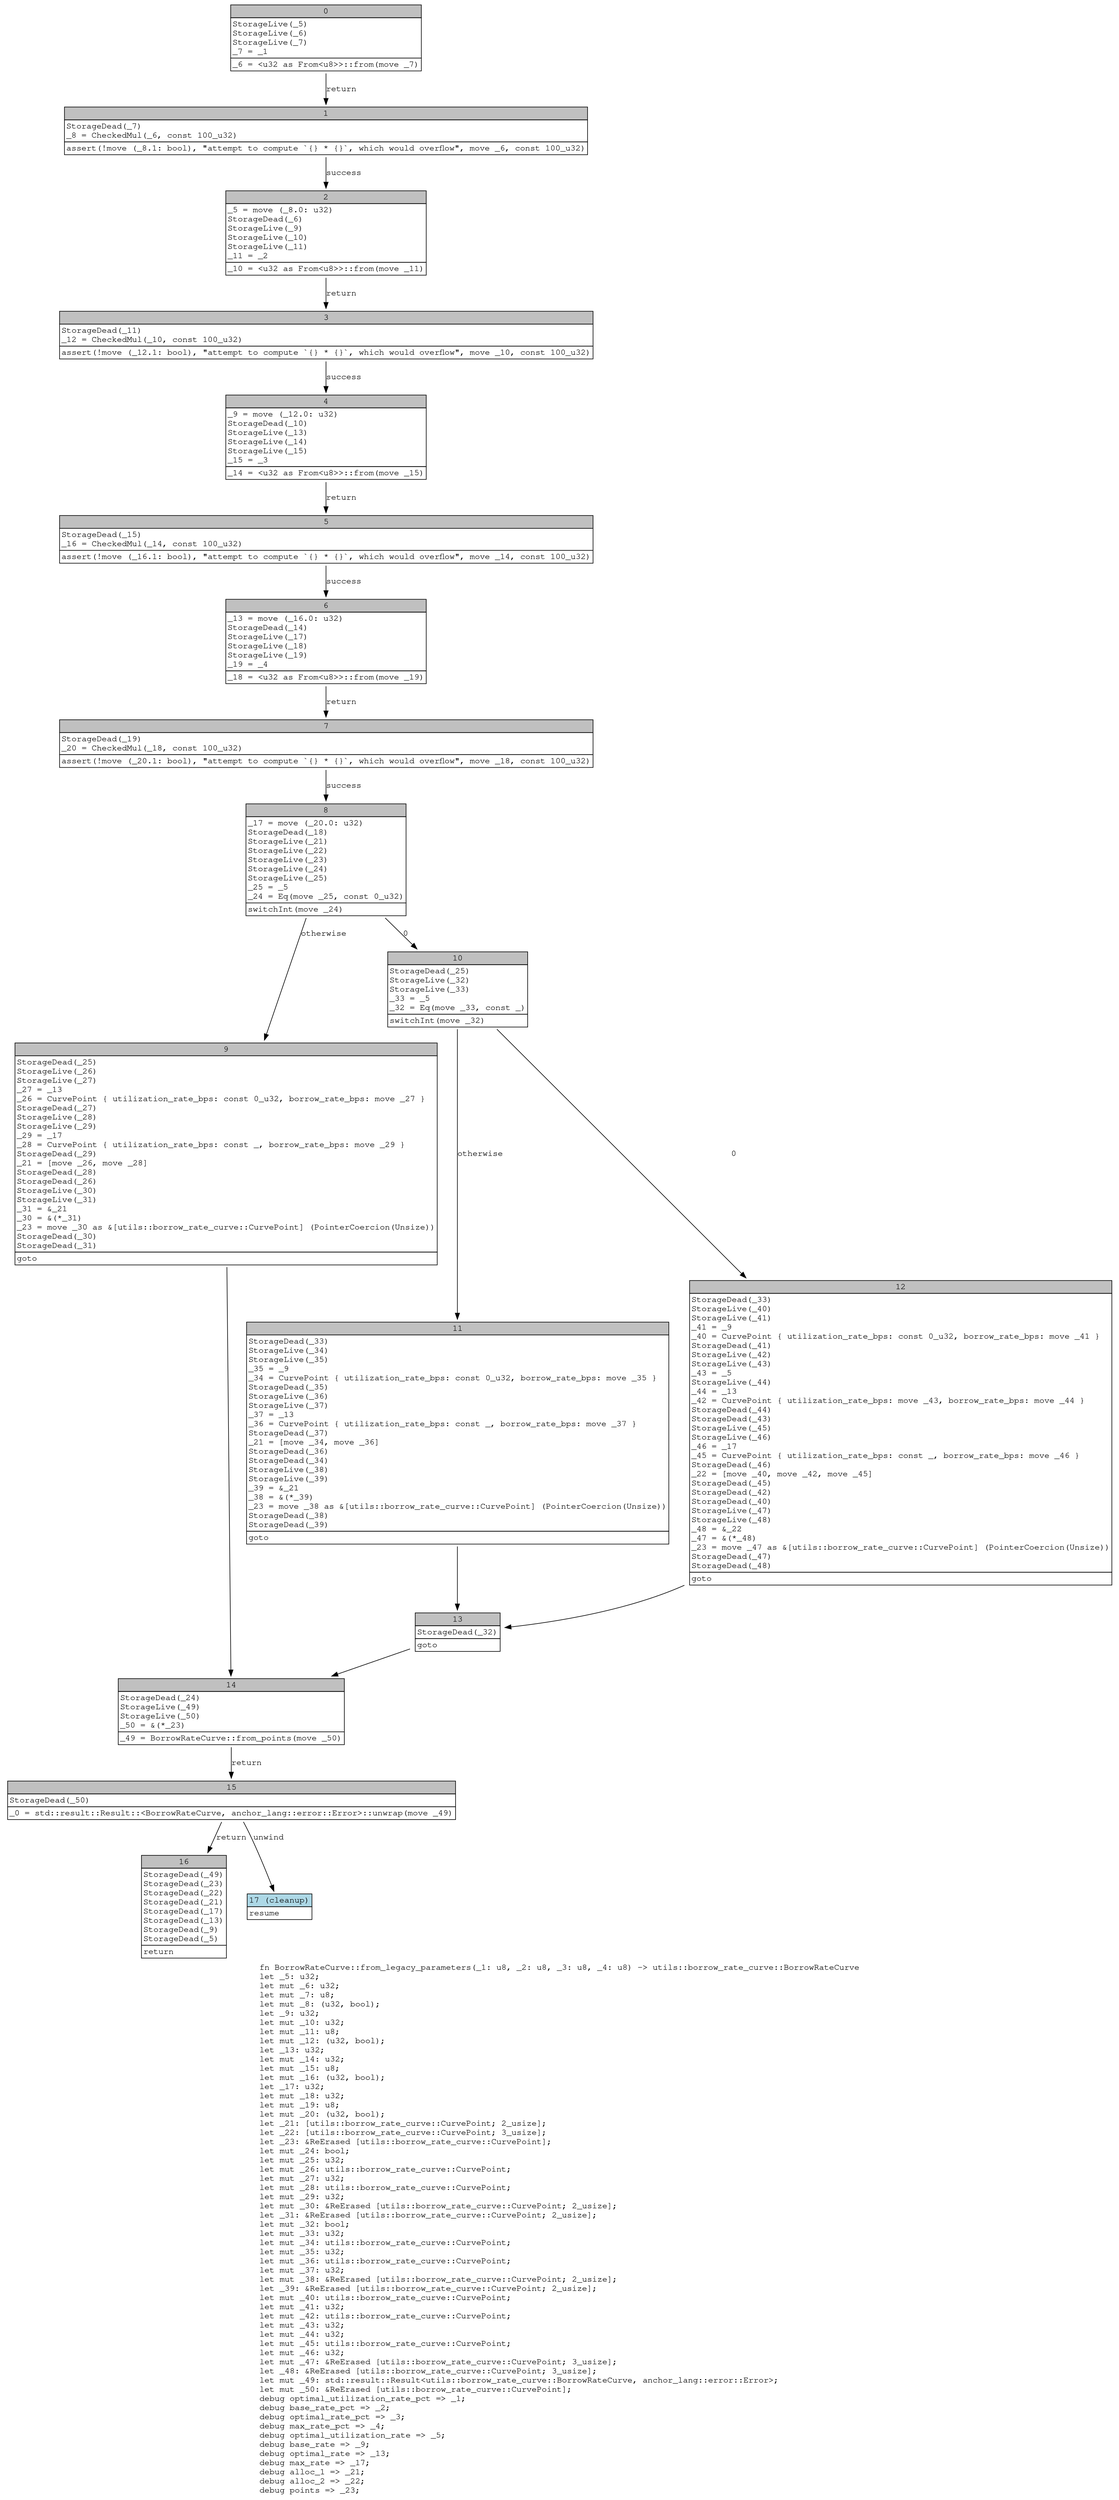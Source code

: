 digraph Mir_0_2218 {
    graph [fontname="Courier, monospace"];
    node [fontname="Courier, monospace"];
    edge [fontname="Courier, monospace"];
    label=<fn BorrowRateCurve::from_legacy_parameters(_1: u8, _2: u8, _3: u8, _4: u8) -&gt; utils::borrow_rate_curve::BorrowRateCurve<br align="left"/>let _5: u32;<br align="left"/>let mut _6: u32;<br align="left"/>let mut _7: u8;<br align="left"/>let mut _8: (u32, bool);<br align="left"/>let _9: u32;<br align="left"/>let mut _10: u32;<br align="left"/>let mut _11: u8;<br align="left"/>let mut _12: (u32, bool);<br align="left"/>let _13: u32;<br align="left"/>let mut _14: u32;<br align="left"/>let mut _15: u8;<br align="left"/>let mut _16: (u32, bool);<br align="left"/>let _17: u32;<br align="left"/>let mut _18: u32;<br align="left"/>let mut _19: u8;<br align="left"/>let mut _20: (u32, bool);<br align="left"/>let _21: [utils::borrow_rate_curve::CurvePoint; 2_usize];<br align="left"/>let _22: [utils::borrow_rate_curve::CurvePoint; 3_usize];<br align="left"/>let _23: &amp;ReErased [utils::borrow_rate_curve::CurvePoint];<br align="left"/>let mut _24: bool;<br align="left"/>let mut _25: u32;<br align="left"/>let mut _26: utils::borrow_rate_curve::CurvePoint;<br align="left"/>let mut _27: u32;<br align="left"/>let mut _28: utils::borrow_rate_curve::CurvePoint;<br align="left"/>let mut _29: u32;<br align="left"/>let mut _30: &amp;ReErased [utils::borrow_rate_curve::CurvePoint; 2_usize];<br align="left"/>let _31: &amp;ReErased [utils::borrow_rate_curve::CurvePoint; 2_usize];<br align="left"/>let mut _32: bool;<br align="left"/>let mut _33: u32;<br align="left"/>let mut _34: utils::borrow_rate_curve::CurvePoint;<br align="left"/>let mut _35: u32;<br align="left"/>let mut _36: utils::borrow_rate_curve::CurvePoint;<br align="left"/>let mut _37: u32;<br align="left"/>let mut _38: &amp;ReErased [utils::borrow_rate_curve::CurvePoint; 2_usize];<br align="left"/>let _39: &amp;ReErased [utils::borrow_rate_curve::CurvePoint; 2_usize];<br align="left"/>let mut _40: utils::borrow_rate_curve::CurvePoint;<br align="left"/>let mut _41: u32;<br align="left"/>let mut _42: utils::borrow_rate_curve::CurvePoint;<br align="left"/>let mut _43: u32;<br align="left"/>let mut _44: u32;<br align="left"/>let mut _45: utils::borrow_rate_curve::CurvePoint;<br align="left"/>let mut _46: u32;<br align="left"/>let mut _47: &amp;ReErased [utils::borrow_rate_curve::CurvePoint; 3_usize];<br align="left"/>let _48: &amp;ReErased [utils::borrow_rate_curve::CurvePoint; 3_usize];<br align="left"/>let mut _49: std::result::Result&lt;utils::borrow_rate_curve::BorrowRateCurve, anchor_lang::error::Error&gt;;<br align="left"/>let mut _50: &amp;ReErased [utils::borrow_rate_curve::CurvePoint];<br align="left"/>debug optimal_utilization_rate_pct =&gt; _1;<br align="left"/>debug base_rate_pct =&gt; _2;<br align="left"/>debug optimal_rate_pct =&gt; _3;<br align="left"/>debug max_rate_pct =&gt; _4;<br align="left"/>debug optimal_utilization_rate =&gt; _5;<br align="left"/>debug base_rate =&gt; _9;<br align="left"/>debug optimal_rate =&gt; _13;<br align="left"/>debug max_rate =&gt; _17;<br align="left"/>debug alloc_1 =&gt; _21;<br align="left"/>debug alloc_2 =&gt; _22;<br align="left"/>debug points =&gt; _23;<br align="left"/>>;
    bb0__0_2218 [shape="none", label=<<table border="0" cellborder="1" cellspacing="0"><tr><td bgcolor="gray" align="center" colspan="1">0</td></tr><tr><td align="left" balign="left">StorageLive(_5)<br/>StorageLive(_6)<br/>StorageLive(_7)<br/>_7 = _1<br/></td></tr><tr><td align="left">_6 = &lt;u32 as From&lt;u8&gt;&gt;::from(move _7)</td></tr></table>>];
    bb1__0_2218 [shape="none", label=<<table border="0" cellborder="1" cellspacing="0"><tr><td bgcolor="gray" align="center" colspan="1">1</td></tr><tr><td align="left" balign="left">StorageDead(_7)<br/>_8 = CheckedMul(_6, const 100_u32)<br/></td></tr><tr><td align="left">assert(!move (_8.1: bool), &quot;attempt to compute `{} * {}`, which would overflow&quot;, move _6, const 100_u32)</td></tr></table>>];
    bb2__0_2218 [shape="none", label=<<table border="0" cellborder="1" cellspacing="0"><tr><td bgcolor="gray" align="center" colspan="1">2</td></tr><tr><td align="left" balign="left">_5 = move (_8.0: u32)<br/>StorageDead(_6)<br/>StorageLive(_9)<br/>StorageLive(_10)<br/>StorageLive(_11)<br/>_11 = _2<br/></td></tr><tr><td align="left">_10 = &lt;u32 as From&lt;u8&gt;&gt;::from(move _11)</td></tr></table>>];
    bb3__0_2218 [shape="none", label=<<table border="0" cellborder="1" cellspacing="0"><tr><td bgcolor="gray" align="center" colspan="1">3</td></tr><tr><td align="left" balign="left">StorageDead(_11)<br/>_12 = CheckedMul(_10, const 100_u32)<br/></td></tr><tr><td align="left">assert(!move (_12.1: bool), &quot;attempt to compute `{} * {}`, which would overflow&quot;, move _10, const 100_u32)</td></tr></table>>];
    bb4__0_2218 [shape="none", label=<<table border="0" cellborder="1" cellspacing="0"><tr><td bgcolor="gray" align="center" colspan="1">4</td></tr><tr><td align="left" balign="left">_9 = move (_12.0: u32)<br/>StorageDead(_10)<br/>StorageLive(_13)<br/>StorageLive(_14)<br/>StorageLive(_15)<br/>_15 = _3<br/></td></tr><tr><td align="left">_14 = &lt;u32 as From&lt;u8&gt;&gt;::from(move _15)</td></tr></table>>];
    bb5__0_2218 [shape="none", label=<<table border="0" cellborder="1" cellspacing="0"><tr><td bgcolor="gray" align="center" colspan="1">5</td></tr><tr><td align="left" balign="left">StorageDead(_15)<br/>_16 = CheckedMul(_14, const 100_u32)<br/></td></tr><tr><td align="left">assert(!move (_16.1: bool), &quot;attempt to compute `{} * {}`, which would overflow&quot;, move _14, const 100_u32)</td></tr></table>>];
    bb6__0_2218 [shape="none", label=<<table border="0" cellborder="1" cellspacing="0"><tr><td bgcolor="gray" align="center" colspan="1">6</td></tr><tr><td align="left" balign="left">_13 = move (_16.0: u32)<br/>StorageDead(_14)<br/>StorageLive(_17)<br/>StorageLive(_18)<br/>StorageLive(_19)<br/>_19 = _4<br/></td></tr><tr><td align="left">_18 = &lt;u32 as From&lt;u8&gt;&gt;::from(move _19)</td></tr></table>>];
    bb7__0_2218 [shape="none", label=<<table border="0" cellborder="1" cellspacing="0"><tr><td bgcolor="gray" align="center" colspan="1">7</td></tr><tr><td align="left" balign="left">StorageDead(_19)<br/>_20 = CheckedMul(_18, const 100_u32)<br/></td></tr><tr><td align="left">assert(!move (_20.1: bool), &quot;attempt to compute `{} * {}`, which would overflow&quot;, move _18, const 100_u32)</td></tr></table>>];
    bb8__0_2218 [shape="none", label=<<table border="0" cellborder="1" cellspacing="0"><tr><td bgcolor="gray" align="center" colspan="1">8</td></tr><tr><td align="left" balign="left">_17 = move (_20.0: u32)<br/>StorageDead(_18)<br/>StorageLive(_21)<br/>StorageLive(_22)<br/>StorageLive(_23)<br/>StorageLive(_24)<br/>StorageLive(_25)<br/>_25 = _5<br/>_24 = Eq(move _25, const 0_u32)<br/></td></tr><tr><td align="left">switchInt(move _24)</td></tr></table>>];
    bb9__0_2218 [shape="none", label=<<table border="0" cellborder="1" cellspacing="0"><tr><td bgcolor="gray" align="center" colspan="1">9</td></tr><tr><td align="left" balign="left">StorageDead(_25)<br/>StorageLive(_26)<br/>StorageLive(_27)<br/>_27 = _13<br/>_26 = CurvePoint { utilization_rate_bps: const 0_u32, borrow_rate_bps: move _27 }<br/>StorageDead(_27)<br/>StorageLive(_28)<br/>StorageLive(_29)<br/>_29 = _17<br/>_28 = CurvePoint { utilization_rate_bps: const _, borrow_rate_bps: move _29 }<br/>StorageDead(_29)<br/>_21 = [move _26, move _28]<br/>StorageDead(_28)<br/>StorageDead(_26)<br/>StorageLive(_30)<br/>StorageLive(_31)<br/>_31 = &amp;_21<br/>_30 = &amp;(*_31)<br/>_23 = move _30 as &amp;[utils::borrow_rate_curve::CurvePoint] (PointerCoercion(Unsize))<br/>StorageDead(_30)<br/>StorageDead(_31)<br/></td></tr><tr><td align="left">goto</td></tr></table>>];
    bb10__0_2218 [shape="none", label=<<table border="0" cellborder="1" cellspacing="0"><tr><td bgcolor="gray" align="center" colspan="1">10</td></tr><tr><td align="left" balign="left">StorageDead(_25)<br/>StorageLive(_32)<br/>StorageLive(_33)<br/>_33 = _5<br/>_32 = Eq(move _33, const _)<br/></td></tr><tr><td align="left">switchInt(move _32)</td></tr></table>>];
    bb11__0_2218 [shape="none", label=<<table border="0" cellborder="1" cellspacing="0"><tr><td bgcolor="gray" align="center" colspan="1">11</td></tr><tr><td align="left" balign="left">StorageDead(_33)<br/>StorageLive(_34)<br/>StorageLive(_35)<br/>_35 = _9<br/>_34 = CurvePoint { utilization_rate_bps: const 0_u32, borrow_rate_bps: move _35 }<br/>StorageDead(_35)<br/>StorageLive(_36)<br/>StorageLive(_37)<br/>_37 = _13<br/>_36 = CurvePoint { utilization_rate_bps: const _, borrow_rate_bps: move _37 }<br/>StorageDead(_37)<br/>_21 = [move _34, move _36]<br/>StorageDead(_36)<br/>StorageDead(_34)<br/>StorageLive(_38)<br/>StorageLive(_39)<br/>_39 = &amp;_21<br/>_38 = &amp;(*_39)<br/>_23 = move _38 as &amp;[utils::borrow_rate_curve::CurvePoint] (PointerCoercion(Unsize))<br/>StorageDead(_38)<br/>StorageDead(_39)<br/></td></tr><tr><td align="left">goto</td></tr></table>>];
    bb12__0_2218 [shape="none", label=<<table border="0" cellborder="1" cellspacing="0"><tr><td bgcolor="gray" align="center" colspan="1">12</td></tr><tr><td align="left" balign="left">StorageDead(_33)<br/>StorageLive(_40)<br/>StorageLive(_41)<br/>_41 = _9<br/>_40 = CurvePoint { utilization_rate_bps: const 0_u32, borrow_rate_bps: move _41 }<br/>StorageDead(_41)<br/>StorageLive(_42)<br/>StorageLive(_43)<br/>_43 = _5<br/>StorageLive(_44)<br/>_44 = _13<br/>_42 = CurvePoint { utilization_rate_bps: move _43, borrow_rate_bps: move _44 }<br/>StorageDead(_44)<br/>StorageDead(_43)<br/>StorageLive(_45)<br/>StorageLive(_46)<br/>_46 = _17<br/>_45 = CurvePoint { utilization_rate_bps: const _, borrow_rate_bps: move _46 }<br/>StorageDead(_46)<br/>_22 = [move _40, move _42, move _45]<br/>StorageDead(_45)<br/>StorageDead(_42)<br/>StorageDead(_40)<br/>StorageLive(_47)<br/>StorageLive(_48)<br/>_48 = &amp;_22<br/>_47 = &amp;(*_48)<br/>_23 = move _47 as &amp;[utils::borrow_rate_curve::CurvePoint] (PointerCoercion(Unsize))<br/>StorageDead(_47)<br/>StorageDead(_48)<br/></td></tr><tr><td align="left">goto</td></tr></table>>];
    bb13__0_2218 [shape="none", label=<<table border="0" cellborder="1" cellspacing="0"><tr><td bgcolor="gray" align="center" colspan="1">13</td></tr><tr><td align="left" balign="left">StorageDead(_32)<br/></td></tr><tr><td align="left">goto</td></tr></table>>];
    bb14__0_2218 [shape="none", label=<<table border="0" cellborder="1" cellspacing="0"><tr><td bgcolor="gray" align="center" colspan="1">14</td></tr><tr><td align="left" balign="left">StorageDead(_24)<br/>StorageLive(_49)<br/>StorageLive(_50)<br/>_50 = &amp;(*_23)<br/></td></tr><tr><td align="left">_49 = BorrowRateCurve::from_points(move _50)</td></tr></table>>];
    bb15__0_2218 [shape="none", label=<<table border="0" cellborder="1" cellspacing="0"><tr><td bgcolor="gray" align="center" colspan="1">15</td></tr><tr><td align="left" balign="left">StorageDead(_50)<br/></td></tr><tr><td align="left">_0 = std::result::Result::&lt;BorrowRateCurve, anchor_lang::error::Error&gt;::unwrap(move _49)</td></tr></table>>];
    bb16__0_2218 [shape="none", label=<<table border="0" cellborder="1" cellspacing="0"><tr><td bgcolor="gray" align="center" colspan="1">16</td></tr><tr><td align="left" balign="left">StorageDead(_49)<br/>StorageDead(_23)<br/>StorageDead(_22)<br/>StorageDead(_21)<br/>StorageDead(_17)<br/>StorageDead(_13)<br/>StorageDead(_9)<br/>StorageDead(_5)<br/></td></tr><tr><td align="left">return</td></tr></table>>];
    bb17__0_2218 [shape="none", label=<<table border="0" cellborder="1" cellspacing="0"><tr><td bgcolor="lightblue" align="center" colspan="1">17 (cleanup)</td></tr><tr><td align="left">resume</td></tr></table>>];
    bb0__0_2218 -> bb1__0_2218 [label="return"];
    bb1__0_2218 -> bb2__0_2218 [label="success"];
    bb2__0_2218 -> bb3__0_2218 [label="return"];
    bb3__0_2218 -> bb4__0_2218 [label="success"];
    bb4__0_2218 -> bb5__0_2218 [label="return"];
    bb5__0_2218 -> bb6__0_2218 [label="success"];
    bb6__0_2218 -> bb7__0_2218 [label="return"];
    bb7__0_2218 -> bb8__0_2218 [label="success"];
    bb8__0_2218 -> bb10__0_2218 [label="0"];
    bb8__0_2218 -> bb9__0_2218 [label="otherwise"];
    bb9__0_2218 -> bb14__0_2218 [label=""];
    bb10__0_2218 -> bb12__0_2218 [label="0"];
    bb10__0_2218 -> bb11__0_2218 [label="otherwise"];
    bb11__0_2218 -> bb13__0_2218 [label=""];
    bb12__0_2218 -> bb13__0_2218 [label=""];
    bb13__0_2218 -> bb14__0_2218 [label=""];
    bb14__0_2218 -> bb15__0_2218 [label="return"];
    bb15__0_2218 -> bb16__0_2218 [label="return"];
    bb15__0_2218 -> bb17__0_2218 [label="unwind"];
}
